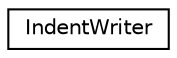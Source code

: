 digraph "Graphical Class Hierarchy"
{
  edge [fontname="Helvetica",fontsize="10",labelfontname="Helvetica",labelfontsize="10"];
  node [fontname="Helvetica",fontsize="10",shape=record];
  rankdir="LR";
  Node1 [label="IndentWriter",height=0.2,width=0.4,color="black", fillcolor="white", style="filled",URL="$classIndentWriter.html",tooltip="Indented output writer."];
}
